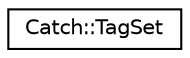 digraph "Graphical Class Hierarchy"
{
  edge [fontname="Helvetica",fontsize="10",labelfontname="Helvetica",labelfontsize="10"];
  node [fontname="Helvetica",fontsize="10",shape=record];
  rankdir="LR";
  Node1 [label="Catch::TagSet",height=0.2,width=0.4,color="black", fillcolor="white", style="filled",URL="$d6/d6d/classCatch_1_1TagSet.html"];
}
